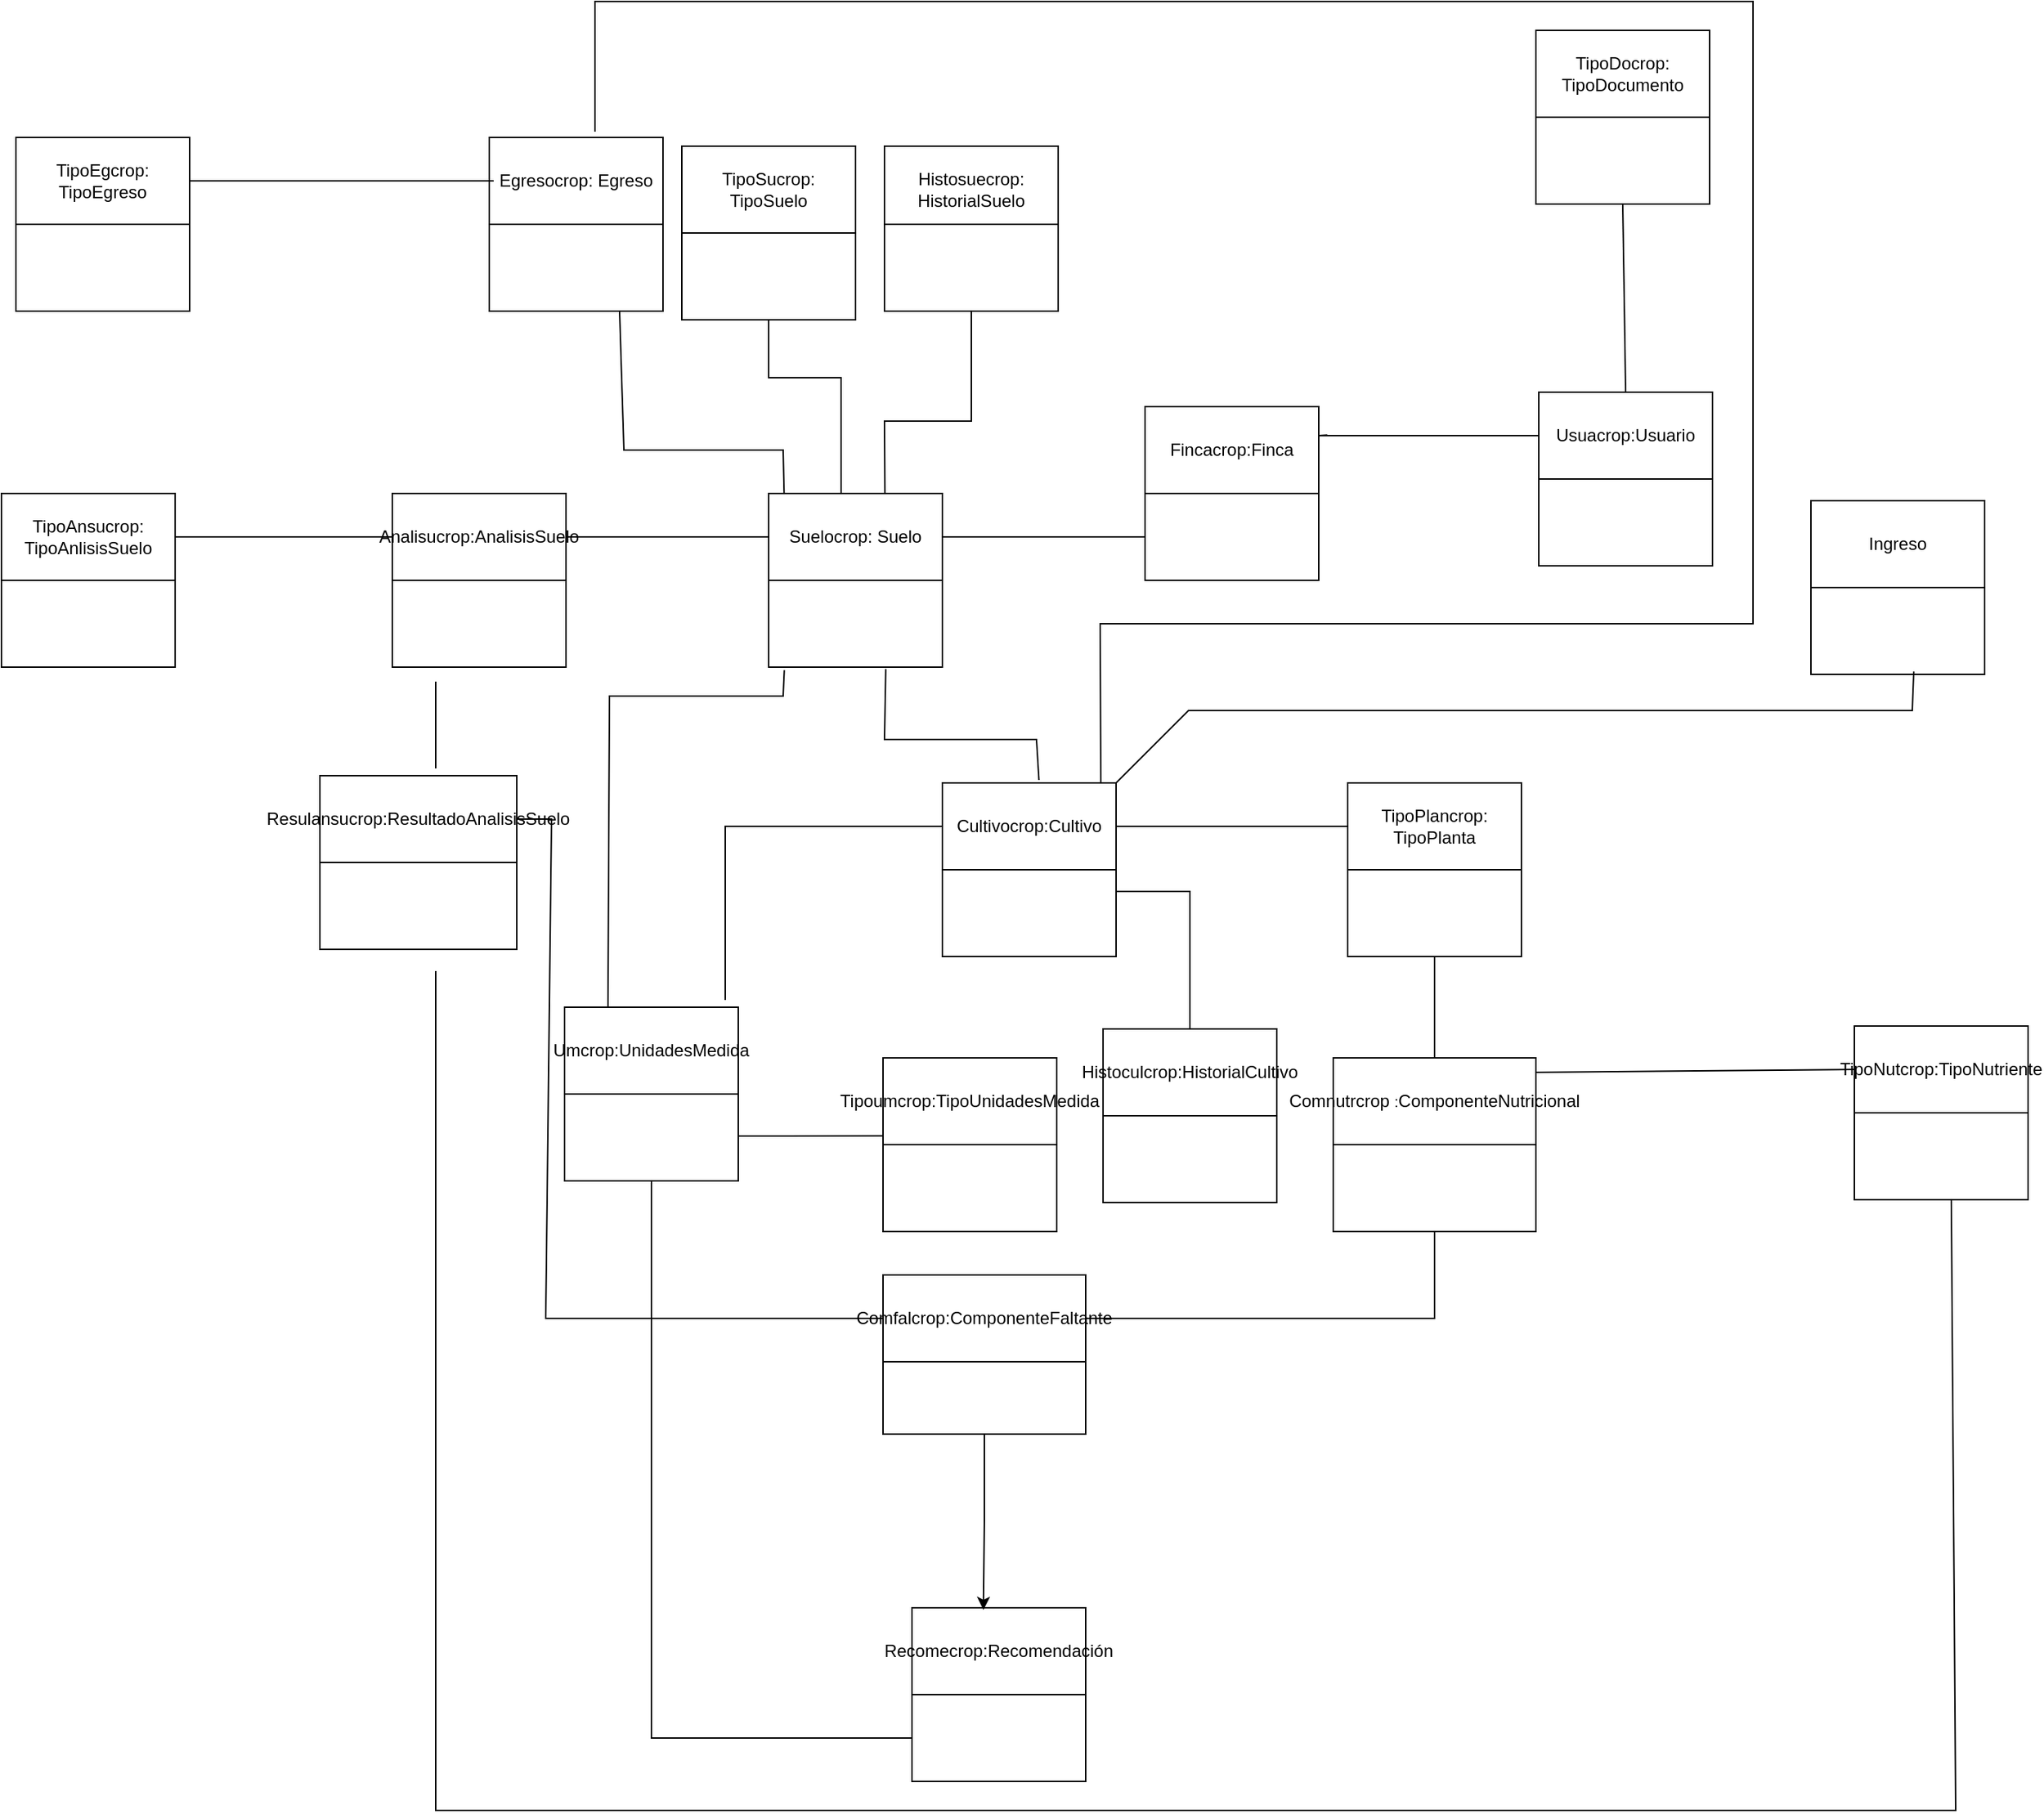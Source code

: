 <mxfile version="21.3.6" type="github">
  <diagram name="Página-1" id="5E9wiOj3teGKizSx84hF">
    <mxGraphModel dx="2084" dy="1869" grid="1" gridSize="10" guides="1" tooltips="1" connect="1" arrows="1" fold="1" page="1" pageScale="1" pageWidth="827" pageHeight="1169" math="0" shadow="0">
      <root>
        <mxCell id="0" />
        <mxCell id="1" parent="0" />
        <mxCell id="TdMkB6VLnguAnNnl3j36-1" value="Analisucrop:AnalisisSuelo" style="rounded=0;whiteSpace=wrap;html=1;" parent="1" vertex="1">
          <mxGeometry x="-110" y="170" width="120" height="60" as="geometry" />
        </mxCell>
        <mxCell id="TdMkB6VLnguAnNnl3j36-2" value="Suelocrop: Suelo" style="rounded=0;whiteSpace=wrap;html=1;" parent="1" vertex="1">
          <mxGeometry x="150" y="170" width="120" height="60" as="geometry" />
        </mxCell>
        <mxCell id="TdMkB6VLnguAnNnl3j36-3" value="" style="endArrow=none;html=1;rounded=0;entryX=0;entryY=0.5;entryDx=0;entryDy=0;" parent="1" target="TdMkB6VLnguAnNnl3j36-2" edge="1">
          <mxGeometry width="50" height="50" relative="1" as="geometry">
            <mxPoint x="10" y="200" as="sourcePoint" />
            <mxPoint x="60" y="150" as="targetPoint" />
          </mxGeometry>
        </mxCell>
        <mxCell id="TdMkB6VLnguAnNnl3j36-163" style="edgeStyle=orthogonalEdgeStyle;rounded=0;orthogonalLoop=1;jettySize=auto;html=1;entryX=1.049;entryY=0.328;entryDx=0;entryDy=0;entryPerimeter=0;endArrow=none;endFill=0;" parent="1" source="TdMkB6VLnguAnNnl3j36-4" target="TdMkB6VLnguAnNnl3j36-162" edge="1">
          <mxGeometry relative="1" as="geometry">
            <Array as="points">
              <mxPoint x="530" y="130" />
              <mxPoint x="530" y="130" />
            </Array>
          </mxGeometry>
        </mxCell>
        <mxCell id="TdMkB6VLnguAnNnl3j36-4" value="Usuacrop:Usuario" style="rounded=0;whiteSpace=wrap;html=1;" parent="1" vertex="1">
          <mxGeometry x="682" y="100" width="120" height="60" as="geometry" />
        </mxCell>
        <mxCell id="TdMkB6VLnguAnNnl3j36-7" value="" style="rounded=0;whiteSpace=wrap;html=1;" parent="1" vertex="1">
          <mxGeometry x="410" y="170" width="120" height="60" as="geometry" />
        </mxCell>
        <mxCell id="TdMkB6VLnguAnNnl3j36-8" value="" style="endArrow=none;html=1;rounded=0;entryX=0;entryY=0.5;entryDx=0;entryDy=0;" parent="1" target="TdMkB6VLnguAnNnl3j36-7" edge="1">
          <mxGeometry width="50" height="50" relative="1" as="geometry">
            <mxPoint x="270" y="200" as="sourcePoint" />
            <mxPoint x="320" y="150" as="targetPoint" />
          </mxGeometry>
        </mxCell>
        <mxCell id="TdMkB6VLnguAnNnl3j36-14" value="" style="rounded=0;whiteSpace=wrap;html=1;" parent="1" vertex="1">
          <mxGeometry x="249" y="1000" width="120" height="60" as="geometry" />
        </mxCell>
        <mxCell id="TdMkB6VLnguAnNnl3j36-15" value="Cultivocrop:Cultivo" style="rounded=0;whiteSpace=wrap;html=1;" parent="1" vertex="1">
          <mxGeometry x="270" y="370" width="120" height="60" as="geometry" />
        </mxCell>
        <mxCell id="TdMkB6VLnguAnNnl3j36-18" value="Histosuecrop: HistorialSuelo" style="rounded=0;whiteSpace=wrap;html=1;" parent="1" vertex="1">
          <mxGeometry x="230" y="-70" width="120" height="60" as="geometry" />
        </mxCell>
        <mxCell id="TdMkB6VLnguAnNnl3j36-19" value="" style="endArrow=none;html=1;rounded=0;exitX=0.669;exitY=-0.007;exitDx=0;exitDy=0;exitPerimeter=0;entryX=0.5;entryY=1;entryDx=0;entryDy=0;" parent="1" source="TdMkB6VLnguAnNnl3j36-2" target="TdMkB6VLnguAnNnl3j36-155" edge="1">
          <mxGeometry width="50" height="50" relative="1" as="geometry">
            <mxPoint x="220" y="170" as="sourcePoint" />
            <mxPoint x="290" y="60" as="targetPoint" />
            <Array as="points">
              <mxPoint x="230" y="120" />
              <mxPoint x="290" y="120" />
            </Array>
          </mxGeometry>
        </mxCell>
        <mxCell id="TdMkB6VLnguAnNnl3j36-21" value="TipoAnsucrop: TipoAnlisisSuelo" style="rounded=0;whiteSpace=wrap;html=1;" parent="1" vertex="1">
          <mxGeometry x="-380" y="170" width="120" height="60" as="geometry" />
        </mxCell>
        <mxCell id="TdMkB6VLnguAnNnl3j36-22" value="" style="endArrow=none;html=1;rounded=0;entryX=0;entryY=0.5;entryDx=0;entryDy=0;" parent="1" target="TdMkB6VLnguAnNnl3j36-1" edge="1">
          <mxGeometry width="50" height="50" relative="1" as="geometry">
            <mxPoint x="-260" y="200" as="sourcePoint" />
            <mxPoint x="-210" y="150" as="targetPoint" />
          </mxGeometry>
        </mxCell>
        <mxCell id="TdMkB6VLnguAnNnl3j36-25" value="" style="endArrow=none;html=1;rounded=0;entryX=0.674;entryY=1.022;entryDx=0;entryDy=0;entryPerimeter=0;exitX=0.556;exitY=-0.033;exitDx=0;exitDy=0;exitPerimeter=0;" parent="1" source="TdMkB6VLnguAnNnl3j36-15" target="TdMkB6VLnguAnNnl3j36-164" edge="1">
          <mxGeometry width="50" height="50" relative="1" as="geometry">
            <mxPoint x="335" y="390" as="sourcePoint" />
            <mxPoint x="230" y="320" as="targetPoint" />
            <Array as="points">
              <mxPoint x="335" y="340" />
              <mxPoint x="230" y="340" />
            </Array>
          </mxGeometry>
        </mxCell>
        <mxCell id="TdMkB6VLnguAnNnl3j36-30" value="TipoPlancrop: TipoPlanta" style="rounded=0;whiteSpace=wrap;html=1;" parent="1" vertex="1">
          <mxGeometry x="550" y="370" width="120" height="60" as="geometry" />
        </mxCell>
        <mxCell id="TdMkB6VLnguAnNnl3j36-31" value="" style="endArrow=none;html=1;rounded=0;entryX=0;entryY=0.5;entryDx=0;entryDy=0;" parent="1" target="TdMkB6VLnguAnNnl3j36-30" edge="1">
          <mxGeometry width="50" height="50" relative="1" as="geometry">
            <mxPoint x="390" y="400" as="sourcePoint" />
            <mxPoint x="440" y="350" as="targetPoint" />
          </mxGeometry>
        </mxCell>
        <mxCell id="TdMkB6VLnguAnNnl3j36-34" value="Egresocrop: Egreso" style="rounded=0;whiteSpace=wrap;html=1;" parent="1" vertex="1">
          <mxGeometry x="-43" y="-76" width="120" height="60" as="geometry" />
        </mxCell>
        <mxCell id="TdMkB6VLnguAnNnl3j36-35" value="Comnutrcrop&amp;nbsp;&lt;font size=&quot;1&quot;&gt;:&lt;/font&gt;ComponenteNutricional" style="rounded=0;whiteSpace=wrap;html=1;" parent="1" vertex="1">
          <mxGeometry x="540" y="560" width="140" height="60" as="geometry" />
        </mxCell>
        <mxCell id="TdMkB6VLnguAnNnl3j36-36" value="" style="endArrow=none;html=1;rounded=0;entryX=0.5;entryY=1;entryDx=0;entryDy=0;" parent="1" source="TdMkB6VLnguAnNnl3j36-35" target="TdMkB6VLnguAnNnl3j36-170" edge="1">
          <mxGeometry width="50" height="50" relative="1" as="geometry">
            <mxPoint x="560" y="480" as="sourcePoint" />
            <mxPoint x="600" y="510" as="targetPoint" />
          </mxGeometry>
        </mxCell>
        <mxCell id="TdMkB6VLnguAnNnl3j36-57" value="" style="endArrow=none;html=1;rounded=0;entryX=0.912;entryY=0.001;entryDx=0;entryDy=0;entryPerimeter=0;" parent="1" target="TdMkB6VLnguAnNnl3j36-15" edge="1">
          <mxGeometry width="50" height="50" relative="1" as="geometry">
            <mxPoint x="30" y="-80" as="sourcePoint" />
            <mxPoint x="390" y="370" as="targetPoint" />
            <Array as="points">
              <mxPoint x="30" y="-170" />
              <mxPoint x="830" y="-170" />
              <mxPoint x="830" y="260" />
              <mxPoint x="480" y="260" />
              <mxPoint x="379" y="260" />
            </Array>
          </mxGeometry>
        </mxCell>
        <mxCell id="TdMkB6VLnguAnNnl3j36-62" value="" style="rounded=0;whiteSpace=wrap;html=1;" parent="1" vertex="1">
          <mxGeometry x="870" y="235" width="120" height="60" as="geometry" />
        </mxCell>
        <mxCell id="TdMkB6VLnguAnNnl3j36-67" value="" style="endArrow=none;html=1;rounded=0;exitX=1;exitY=0;exitDx=0;exitDy=0;entryX=0.592;entryY=0.967;entryDx=0;entryDy=0;entryPerimeter=0;" parent="1" source="TdMkB6VLnguAnNnl3j36-15" target="TdMkB6VLnguAnNnl3j36-62" edge="1">
          <mxGeometry width="50" height="50" relative="1" as="geometry">
            <mxPoint x="390" y="340" as="sourcePoint" />
            <mxPoint x="940" y="300" as="targetPoint" />
            <Array as="points">
              <mxPoint x="440" y="320" />
              <mxPoint x="940" y="320" />
            </Array>
          </mxGeometry>
        </mxCell>
        <mxCell id="TdMkB6VLnguAnNnl3j36-68" value="Comfalcrop:ComponenteFaltante" style="rounded=0;whiteSpace=wrap;html=1;" parent="1" vertex="1">
          <mxGeometry x="229" y="710" width="140" height="60" as="geometry" />
        </mxCell>
        <mxCell id="TdMkB6VLnguAnNnl3j36-69" value="" style="endArrow=none;html=1;rounded=0;entryX=1;entryY=0.5;entryDx=0;entryDy=0;exitX=0;exitY=0.5;exitDx=0;exitDy=0;" parent="1" source="TdMkB6VLnguAnNnl3j36-68" target="TdMkB6VLnguAnNnl3j36-117" edge="1">
          <mxGeometry width="50" height="50" relative="1" as="geometry">
            <mxPoint x="-150" y="630" as="sourcePoint" />
            <mxPoint x="-100" y="580" as="targetPoint" />
            <Array as="points">
              <mxPoint x="-4" y="740" />
              <mxPoint y="395" />
            </Array>
          </mxGeometry>
        </mxCell>
        <mxCell id="TdMkB6VLnguAnNnl3j36-70" value="" style="endArrow=none;html=1;rounded=0;exitX=1;exitY=0.5;exitDx=0;exitDy=0;entryX=0.5;entryY=1;entryDx=0;entryDy=0;" parent="1" source="TdMkB6VLnguAnNnl3j36-68" target="TdMkB6VLnguAnNnl3j36-172" edge="1">
          <mxGeometry width="50" height="50" relative="1" as="geometry">
            <mxPoint x="550" y="700" as="sourcePoint" />
            <mxPoint x="610" y="700" as="targetPoint" />
            <Array as="points">
              <mxPoint x="610" y="740" />
            </Array>
          </mxGeometry>
        </mxCell>
        <mxCell id="TdMkB6VLnguAnNnl3j36-79" value="TipoEgcrop&lt;span style=&quot;&quot;&gt;: TipoEgreso&lt;br&gt;&lt;/span&gt;" style="rounded=0;whiteSpace=wrap;html=1;" parent="1" vertex="1">
          <mxGeometry x="-370" y="-76" width="120" height="60" as="geometry" />
        </mxCell>
        <mxCell id="TdMkB6VLnguAnNnl3j36-80" value="" style="endArrow=none;html=1;rounded=0;exitX=1;exitY=0.5;exitDx=0;exitDy=0;" parent="1" source="TdMkB6VLnguAnNnl3j36-79" edge="1">
          <mxGeometry width="50" height="50" relative="1" as="geometry">
            <mxPoint x="-90" as="sourcePoint" />
            <mxPoint x="-40" y="-46" as="targetPoint" />
          </mxGeometry>
        </mxCell>
        <mxCell id="TdMkB6VLnguAnNnl3j36-81" value="TipoDocrop: TipoDocumento" style="rounded=0;whiteSpace=wrap;html=1;" parent="1" vertex="1">
          <mxGeometry x="680" y="-150" width="120" height="60" as="geometry" />
        </mxCell>
        <mxCell id="TdMkB6VLnguAnNnl3j36-82" value="" style="endArrow=none;html=1;rounded=0;exitX=0.5;exitY=0;exitDx=0;exitDy=0;entryX=0.5;entryY=1;entryDx=0;entryDy=0;" parent="1" source="TdMkB6VLnguAnNnl3j36-4" target="TdMkB6VLnguAnNnl3j36-157" edge="1">
          <mxGeometry width="50" height="50" relative="1" as="geometry">
            <mxPoint x="740" y="110" as="sourcePoint" />
            <mxPoint x="740" y="-10" as="targetPoint" />
          </mxGeometry>
        </mxCell>
        <mxCell id="TdMkB6VLnguAnNnl3j36-87" value="TipoSucrop: TipoSuelo" style="rounded=0;whiteSpace=wrap;html=1;" parent="1" vertex="1">
          <mxGeometry x="90" y="-70" width="120" height="60" as="geometry" />
        </mxCell>
        <mxCell id="TdMkB6VLnguAnNnl3j36-88" value="" style="endArrow=none;html=1;rounded=0;exitX=0.417;exitY=0;exitDx=0;exitDy=0;exitPerimeter=0;entryX=0.5;entryY=1;entryDx=0;entryDy=0;" parent="1" source="TdMkB6VLnguAnNnl3j36-2" target="TdMkB6VLnguAnNnl3j36-154" edge="1">
          <mxGeometry width="50" height="50" relative="1" as="geometry">
            <mxPoint x="100" y="40" as="sourcePoint" />
            <mxPoint x="150" y="50" as="targetPoint" />
            <Array as="points">
              <mxPoint x="200" y="90" />
              <mxPoint x="150" y="90" />
              <mxPoint x="150" y="70" />
            </Array>
          </mxGeometry>
        </mxCell>
        <mxCell id="TdMkB6VLnguAnNnl3j36-93" value="" style="endArrow=none;html=1;rounded=0;exitX=0.089;exitY=0.001;exitDx=0;exitDy=0;exitPerimeter=0;entryX=0.75;entryY=1;entryDx=0;entryDy=0;" parent="1" source="TdMkB6VLnguAnNnl3j36-2" target="TdMkB6VLnguAnNnl3j36-153" edge="1">
          <mxGeometry width="50" height="50" relative="1" as="geometry">
            <mxPoint x="30" y="30" as="sourcePoint" />
            <mxPoint x="50" y="40" as="targetPoint" />
            <Array as="points">
              <mxPoint x="160" y="140" />
              <mxPoint x="50" y="140" />
            </Array>
          </mxGeometry>
        </mxCell>
        <mxCell id="TdMkB6VLnguAnNnl3j36-166" style="edgeStyle=orthogonalEdgeStyle;rounded=0;orthogonalLoop=1;jettySize=auto;html=1;entryX=1;entryY=0.25;entryDx=0;entryDy=0;endArrow=none;endFill=0;" parent="1" source="TdMkB6VLnguAnNnl3j36-98" target="TdMkB6VLnguAnNnl3j36-165" edge="1">
          <mxGeometry relative="1" as="geometry" />
        </mxCell>
        <mxCell id="TdMkB6VLnguAnNnl3j36-98" value="Histoculcrop:HistorialCultivo" style="rounded=0;whiteSpace=wrap;html=1;" parent="1" vertex="1">
          <mxGeometry x="381" y="540" width="120" height="60" as="geometry" />
        </mxCell>
        <mxCell id="TdMkB6VLnguAnNnl3j36-108" value="TipoNutcrop:TipoNutriente" style="rounded=0;whiteSpace=wrap;html=1;" parent="1" vertex="1">
          <mxGeometry x="900" y="538" width="120" height="60" as="geometry" />
        </mxCell>
        <mxCell id="TdMkB6VLnguAnNnl3j36-109" value="" style="endArrow=none;html=1;rounded=0;entryX=0;entryY=0.5;entryDx=0;entryDy=0;" parent="1" target="TdMkB6VLnguAnNnl3j36-108" edge="1">
          <mxGeometry width="50" height="50" relative="1" as="geometry">
            <mxPoint x="680" y="570" as="sourcePoint" />
            <mxPoint x="730" y="520" as="targetPoint" />
          </mxGeometry>
        </mxCell>
        <mxCell id="TdMkB6VLnguAnNnl3j36-114" value="" style="endArrow=none;html=1;rounded=0;entryX=0.558;entryY=1;entryDx=0;entryDy=0;entryPerimeter=0;" parent="1" target="TdMkB6VLnguAnNnl3j36-160" edge="1">
          <mxGeometry width="50" height="50" relative="1" as="geometry">
            <mxPoint x="-80" y="500" as="sourcePoint" />
            <mxPoint x="970" y="690" as="targetPoint" />
            <Array as="points">
              <mxPoint x="-80" y="1080" />
              <mxPoint x="440" y="1080" />
              <mxPoint x="970" y="1080" />
            </Array>
          </mxGeometry>
        </mxCell>
        <mxCell id="TdMkB6VLnguAnNnl3j36-117" value="Resulansucrop:ResultadoAnalisisSuelo" style="rounded=0;whiteSpace=wrap;html=1;" parent="1" vertex="1">
          <mxGeometry x="-160" y="365" width="136" height="60" as="geometry" />
        </mxCell>
        <mxCell id="TdMkB6VLnguAnNnl3j36-118" value="" style="endArrow=none;html=1;rounded=0;" parent="1" edge="1">
          <mxGeometry width="50" height="50" relative="1" as="geometry">
            <mxPoint x="-80" y="360" as="sourcePoint" />
            <mxPoint x="-80" y="300" as="targetPoint" />
          </mxGeometry>
        </mxCell>
        <mxCell id="TdMkB6VLnguAnNnl3j36-126" value="Umcrop:UnidadesMedida" style="rounded=0;whiteSpace=wrap;html=1;" parent="1" vertex="1">
          <mxGeometry x="9" y="525" width="120" height="60" as="geometry" />
        </mxCell>
        <mxCell id="TdMkB6VLnguAnNnl3j36-127" value="" style="endArrow=none;html=1;rounded=0;exitX=0.25;exitY=0;exitDx=0;exitDy=0;entryX=0.09;entryY=1.036;entryDx=0;entryDy=0;entryPerimeter=0;" parent="1" source="TdMkB6VLnguAnNnl3j36-126" target="TdMkB6VLnguAnNnl3j36-164" edge="1">
          <mxGeometry width="50" height="50" relative="1" as="geometry">
            <mxPoint x="140" y="450" as="sourcePoint" />
            <mxPoint x="166" y="330" as="targetPoint" />
            <Array as="points">
              <mxPoint x="40" y="310" />
              <mxPoint x="160" y="310" />
            </Array>
          </mxGeometry>
        </mxCell>
        <mxCell id="TdMkB6VLnguAnNnl3j36-128" value="" style="endArrow=none;html=1;rounded=0;entryX=0;entryY=0.5;entryDx=0;entryDy=0;" parent="1" target="TdMkB6VLnguAnNnl3j36-15" edge="1">
          <mxGeometry width="50" height="50" relative="1" as="geometry">
            <mxPoint x="120" y="520" as="sourcePoint" />
            <mxPoint x="200" y="480" as="targetPoint" />
            <Array as="points">
              <mxPoint x="120" y="400" />
            </Array>
          </mxGeometry>
        </mxCell>
        <mxCell id="TdMkB6VLnguAnNnl3j36-135" value="" style="endArrow=none;html=1;rounded=0;exitX=0;exitY=0.5;exitDx=0;exitDy=0;entryX=0.5;entryY=1;entryDx=0;entryDy=0;" parent="1" source="TdMkB6VLnguAnNnl3j36-14" target="TdMkB6VLnguAnNnl3j36-152" edge="1">
          <mxGeometry width="50" height="50" relative="1" as="geometry">
            <mxPoint x="130" y="950" as="sourcePoint" />
            <mxPoint x="69" y="640" as="targetPoint" />
            <Array as="points">
              <mxPoint x="69" y="1030" />
            </Array>
          </mxGeometry>
        </mxCell>
        <mxCell id="TdMkB6VLnguAnNnl3j36-141" value="" style="rounded=0;whiteSpace=wrap;html=1;" parent="1" vertex="1">
          <mxGeometry x="229" y="620" width="120" height="60" as="geometry" />
        </mxCell>
        <mxCell id="TdMkB6VLnguAnNnl3j36-149" value="" style="rounded=0;whiteSpace=wrap;html=1;" parent="1" vertex="1">
          <mxGeometry x="-160" y="425" width="136" height="60" as="geometry" />
        </mxCell>
        <mxCell id="TdMkB6VLnguAnNnl3j36-150" value="" style="rounded=0;whiteSpace=wrap;html=1;" parent="1" vertex="1">
          <mxGeometry x="-380" y="230" width="120" height="60" as="geometry" />
        </mxCell>
        <mxCell id="TdMkB6VLnguAnNnl3j36-151" value="" style="rounded=0;whiteSpace=wrap;html=1;" parent="1" vertex="1">
          <mxGeometry x="-110" y="230" width="120" height="60" as="geometry" />
        </mxCell>
        <mxCell id="TdMkB6VLnguAnNnl3j36-168" style="edgeStyle=orthogonalEdgeStyle;rounded=0;orthogonalLoop=1;jettySize=auto;html=1;entryX=0.008;entryY=0.897;entryDx=0;entryDy=0;entryPerimeter=0;endArrow=none;endFill=0;" parent="1" source="TdMkB6VLnguAnNnl3j36-152" target="TdMkB6VLnguAnNnl3j36-167" edge="1">
          <mxGeometry relative="1" as="geometry">
            <Array as="points">
              <mxPoint x="160" y="614" />
              <mxPoint x="160" y="614" />
            </Array>
          </mxGeometry>
        </mxCell>
        <mxCell id="TdMkB6VLnguAnNnl3j36-152" value="" style="rounded=0;whiteSpace=wrap;html=1;" parent="1" vertex="1">
          <mxGeometry x="9" y="585" width="120" height="60" as="geometry" />
        </mxCell>
        <mxCell id="TdMkB6VLnguAnNnl3j36-153" value="" style="rounded=0;whiteSpace=wrap;html=1;" parent="1" vertex="1">
          <mxGeometry x="-43" y="-16" width="120" height="60" as="geometry" />
        </mxCell>
        <mxCell id="TdMkB6VLnguAnNnl3j36-154" value="" style="rounded=0;whiteSpace=wrap;html=1;" parent="1" vertex="1">
          <mxGeometry x="90" y="-10" width="120" height="60" as="geometry" />
        </mxCell>
        <mxCell id="TdMkB6VLnguAnNnl3j36-155" value="" style="rounded=0;whiteSpace=wrap;html=1;" parent="1" vertex="1">
          <mxGeometry x="230" y="-16" width="120" height="60" as="geometry" />
        </mxCell>
        <mxCell id="TdMkB6VLnguAnNnl3j36-156" value="" style="rounded=0;whiteSpace=wrap;html=1;" parent="1" vertex="1">
          <mxGeometry x="-370" y="-16" width="120" height="60" as="geometry" />
        </mxCell>
        <mxCell id="TdMkB6VLnguAnNnl3j36-157" value="" style="rounded=0;whiteSpace=wrap;html=1;" parent="1" vertex="1">
          <mxGeometry x="680" y="-90" width="120" height="60" as="geometry" />
        </mxCell>
        <mxCell id="TdMkB6VLnguAnNnl3j36-158" value="Ingreso" style="rounded=0;whiteSpace=wrap;html=1;" parent="1" vertex="1">
          <mxGeometry x="870" y="175" width="120" height="60" as="geometry" />
        </mxCell>
        <mxCell id="TdMkB6VLnguAnNnl3j36-159" value="" style="rounded=0;whiteSpace=wrap;html=1;" parent="1" vertex="1">
          <mxGeometry x="682" y="160" width="120" height="60" as="geometry" />
        </mxCell>
        <mxCell id="TdMkB6VLnguAnNnl3j36-160" value="" style="rounded=0;whiteSpace=wrap;html=1;" parent="1" vertex="1">
          <mxGeometry x="900" y="598" width="120" height="60" as="geometry" />
        </mxCell>
        <mxCell id="TdMkB6VLnguAnNnl3j36-162" value="Fincacrop:Finca" style="rounded=0;whiteSpace=wrap;html=1;" parent="1" vertex="1">
          <mxGeometry x="410" y="110" width="120" height="60" as="geometry" />
        </mxCell>
        <mxCell id="TdMkB6VLnguAnNnl3j36-164" value="" style="rounded=0;whiteSpace=wrap;html=1;" parent="1" vertex="1">
          <mxGeometry x="150" y="230" width="120" height="60" as="geometry" />
        </mxCell>
        <mxCell id="TdMkB6VLnguAnNnl3j36-165" value="" style="rounded=0;whiteSpace=wrap;html=1;" parent="1" vertex="1">
          <mxGeometry x="270" y="430" width="120" height="60" as="geometry" />
        </mxCell>
        <mxCell id="TdMkB6VLnguAnNnl3j36-167" value="Tipoumcrop:TipoUnidadesMedida" style="rounded=0;whiteSpace=wrap;html=1;" parent="1" vertex="1">
          <mxGeometry x="229" y="560" width="120" height="60" as="geometry" />
        </mxCell>
        <mxCell id="TdMkB6VLnguAnNnl3j36-169" value="" style="rounded=0;whiteSpace=wrap;html=1;" parent="1" vertex="1">
          <mxGeometry x="381" y="600" width="120" height="60" as="geometry" />
        </mxCell>
        <mxCell id="TdMkB6VLnguAnNnl3j36-170" value="" style="rounded=0;whiteSpace=wrap;html=1;" parent="1" vertex="1">
          <mxGeometry x="550" y="430" width="120" height="60" as="geometry" />
        </mxCell>
        <mxCell id="TdMkB6VLnguAnNnl3j36-171" value="Recomecrop:Recomendación" style="rounded=0;whiteSpace=wrap;html=1;" parent="1" vertex="1">
          <mxGeometry x="249" y="940" width="120" height="60" as="geometry" />
        </mxCell>
        <mxCell id="TdMkB6VLnguAnNnl3j36-172" value="" style="rounded=0;whiteSpace=wrap;html=1;" parent="1" vertex="1">
          <mxGeometry x="540" y="620" width="140" height="60" as="geometry" />
        </mxCell>
        <mxCell id="TdMkB6VLnguAnNnl3j36-174" style="edgeStyle=orthogonalEdgeStyle;rounded=0;orthogonalLoop=1;jettySize=auto;html=1;entryX=0.411;entryY=0.024;entryDx=0;entryDy=0;entryPerimeter=0;" parent="1" source="TdMkB6VLnguAnNnl3j36-173" target="TdMkB6VLnguAnNnl3j36-171" edge="1">
          <mxGeometry relative="1" as="geometry" />
        </mxCell>
        <mxCell id="TdMkB6VLnguAnNnl3j36-173" value="" style="rounded=0;whiteSpace=wrap;html=1;" parent="1" vertex="1">
          <mxGeometry x="229" y="770" width="140" height="50" as="geometry" />
        </mxCell>
      </root>
    </mxGraphModel>
  </diagram>
</mxfile>

